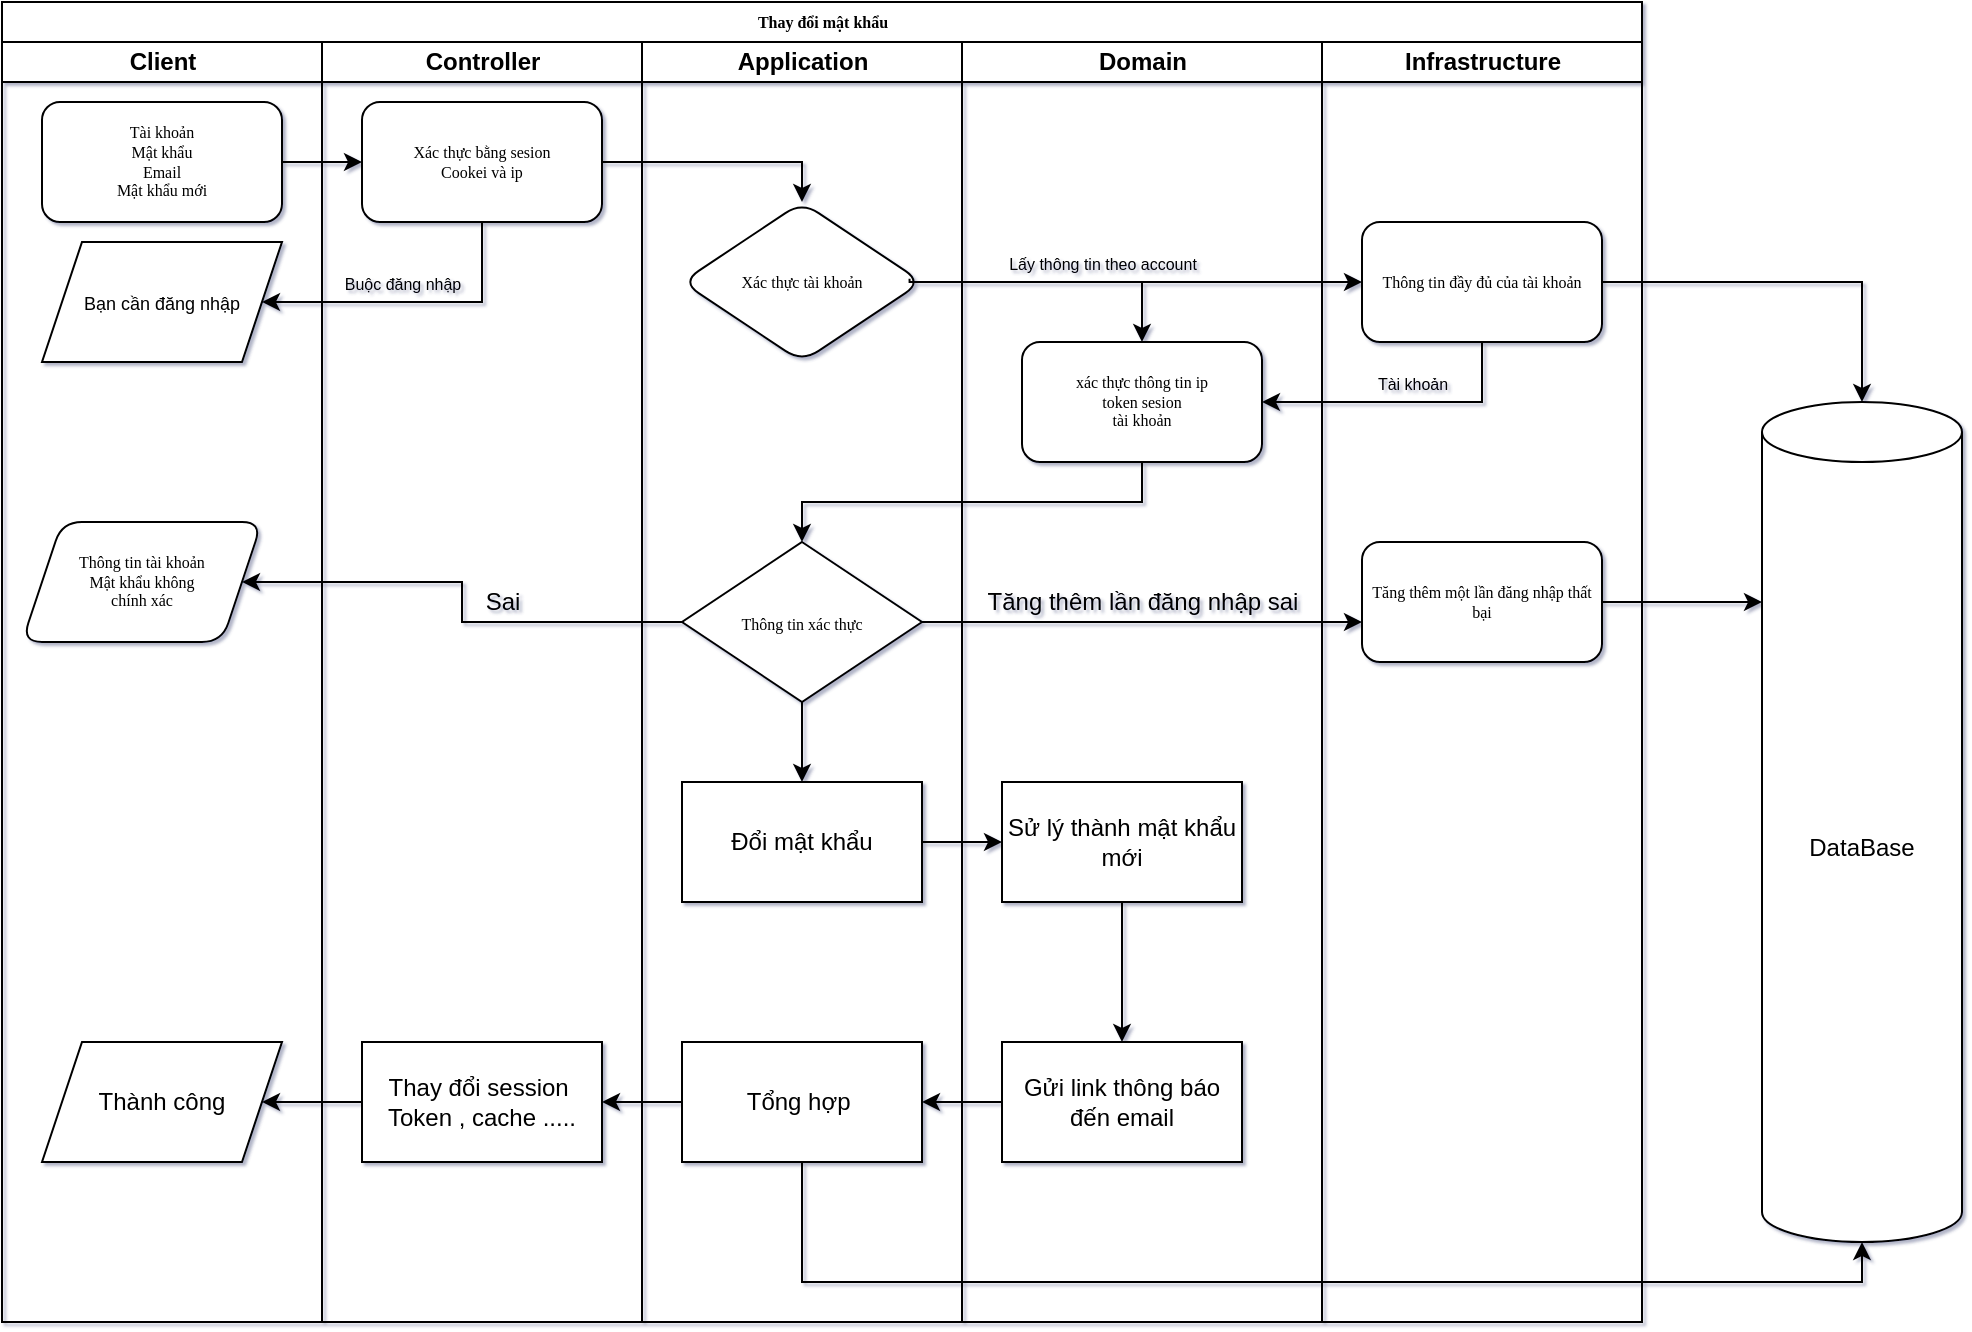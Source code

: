 <mxfile version="14.6.13" type="device"><diagram name="Page-1" id="74e2e168-ea6b-b213-b513-2b3c1d86103e"><mxGraphModel dx="1086" dy="534" grid="1" gridSize="10" guides="1" tooltips="1" connect="1" arrows="1" fold="1" page="0" pageScale="1" pageWidth="1100" pageHeight="850" background="none" math="0" shadow="1"><root><mxCell id="0"/><mxCell id="1" parent="0"/><mxCell id="77e6c97f196da883-1" value="Thay đổi mật khẩu" style="swimlane;html=1;childLayout=stackLayout;startSize=20;rounded=0;shadow=0;labelBackgroundColor=none;strokeWidth=1;fontFamily=Verdana;fontSize=8;align=center;" parent="1" vertex="1"><mxGeometry x="70" y="40" width="820" height="660" as="geometry"/></mxCell><mxCell id="77e6c97f196da883-2" value="Client" style="swimlane;html=1;startSize=20;" parent="77e6c97f196da883-1" vertex="1"><mxGeometry y="20" width="160" height="640" as="geometry"/></mxCell><mxCell id="77e6c97f196da883-8" value="Tài khoản&lt;br&gt;Mật khẩu&lt;br&gt;Email&lt;br&gt;Mật khẩu mới" style="rounded=1;whiteSpace=wrap;html=1;shadow=0;labelBackgroundColor=none;strokeWidth=1;fontFamily=Verdana;fontSize=8;align=center;" parent="77e6c97f196da883-2" vertex="1"><mxGeometry x="20" y="30" width="120" height="60" as="geometry"/></mxCell><mxCell id="vxIS1u82UBwyY_15Qmn8-8" value="&lt;font style=&quot;font-size: 9px&quot;&gt;Bạn cần đăng nhập&lt;/font&gt;" style="shape=parallelogram;perimeter=parallelogramPerimeter;whiteSpace=wrap;html=1;fixedSize=1;" parent="77e6c97f196da883-2" vertex="1"><mxGeometry x="20" y="100" width="120" height="60" as="geometry"/></mxCell><mxCell id="vxIS1u82UBwyY_15Qmn8-18" value="Thông tin tài khoản&lt;br&gt;Mật khẩu không &lt;br&gt;chính xác" style="shape=parallelogram;perimeter=parallelogramPerimeter;whiteSpace=wrap;html=1;fixedSize=1;rounded=1;shadow=0;fontFamily=Verdana;fontSize=8;strokeWidth=1;" parent="77e6c97f196da883-2" vertex="1"><mxGeometry x="10" y="240" width="120" height="60" as="geometry"/></mxCell><mxCell id="iSgD8IPnLr5aSRFzcsLa-37" value="Thành công" style="shape=parallelogram;perimeter=parallelogramPerimeter;whiteSpace=wrap;html=1;fixedSize=1;" parent="77e6c97f196da883-2" vertex="1"><mxGeometry x="20" y="500" width="120" height="60" as="geometry"/></mxCell><mxCell id="77e6c97f196da883-3" value="Controller" style="swimlane;html=1;startSize=20;" parent="77e6c97f196da883-1" vertex="1"><mxGeometry x="160" y="20" width="160" height="640" as="geometry"/></mxCell><mxCell id="vxIS1u82UBwyY_15Qmn8-4" value="Xác thực bằng sesion&lt;br&gt;Cookei và ip" style="whiteSpace=wrap;html=1;rounded=1;shadow=0;fontFamily=Verdana;fontSize=8;strokeWidth=1;" parent="77e6c97f196da883-3" vertex="1"><mxGeometry x="20" y="30" width="120" height="60" as="geometry"/></mxCell><mxCell id="iSgD8IPnLr5aSRFzcsLa-14" value="Sai" style="text;html=1;align=center;verticalAlign=middle;resizable=0;points=[];autosize=1;strokeColor=none;" parent="77e6c97f196da883-3" vertex="1"><mxGeometry x="75" y="270" width="30" height="20" as="geometry"/></mxCell><mxCell id="iSgD8IPnLr5aSRFzcsLa-35" value="Thay đổi session&amp;nbsp;&lt;br&gt;Token , cache ....." style="whiteSpace=wrap;html=1;" parent="77e6c97f196da883-3" vertex="1"><mxGeometry x="20" y="500" width="120" height="60" as="geometry"/></mxCell><mxCell id="77e6c97f196da883-4" value="Application" style="swimlane;html=1;startSize=20;" parent="77e6c97f196da883-1" vertex="1"><mxGeometry x="320" y="20" width="160" height="640" as="geometry"/></mxCell><mxCell id="vxIS1u82UBwyY_15Qmn8-9" value="Xác thực tài khoản" style="rhombus;whiteSpace=wrap;html=1;rounded=1;shadow=0;fontFamily=Verdana;fontSize=8;strokeWidth=1;" parent="77e6c97f196da883-4" vertex="1"><mxGeometry x="20" y="80" width="120" height="80" as="geometry"/></mxCell><mxCell id="iSgD8IPnLr5aSRFzcsLa-13" value="&lt;font face=&quot;verdana&quot;&gt;&lt;span style=&quot;font-size: 8px&quot;&gt;Thông tin xác thực&lt;/span&gt;&lt;/font&gt;" style="rhombus;whiteSpace=wrap;html=1;" parent="77e6c97f196da883-4" vertex="1"><mxGeometry x="20" y="250" width="120" height="80" as="geometry"/></mxCell><mxCell id="iSgD8IPnLr5aSRFzcsLa-20" value="Đổi mật khẩu" style="whiteSpace=wrap;html=1;" parent="77e6c97f196da883-4" vertex="1"><mxGeometry x="20" y="370" width="120" height="60" as="geometry"/></mxCell><mxCell id="iSgD8IPnLr5aSRFzcsLa-21" value="" style="edgeStyle=orthogonalEdgeStyle;rounded=0;orthogonalLoop=1;jettySize=auto;html=1;" parent="77e6c97f196da883-4" source="iSgD8IPnLr5aSRFzcsLa-13" target="iSgD8IPnLr5aSRFzcsLa-20" edge="1"><mxGeometry relative="1" as="geometry"/></mxCell><mxCell id="iSgD8IPnLr5aSRFzcsLa-29" value="Tổng hợp&amp;nbsp;" style="whiteSpace=wrap;html=1;" parent="77e6c97f196da883-4" vertex="1"><mxGeometry x="20" y="500" width="120" height="60" as="geometry"/></mxCell><mxCell id="77e6c97f196da883-6" value="Domain" style="swimlane;html=1;startSize=20;" parent="77e6c97f196da883-1" vertex="1"><mxGeometry x="480" y="20" width="180" height="640" as="geometry"/></mxCell><mxCell id="vxIS1u82UBwyY_15Qmn8-16" value="xác thực thông tin ip&lt;br&gt;token sesion&lt;br&gt;tài khoản" style="rounded=1;whiteSpace=wrap;html=1;shadow=0;fontFamily=Verdana;fontSize=8;strokeWidth=1;" parent="77e6c97f196da883-6" vertex="1"><mxGeometry x="30" y="150" width="120" height="60" as="geometry"/></mxCell><mxCell id="iSgD8IPnLr5aSRFzcsLa-23" value="Sử lý thành mật khẩu mới" style="whiteSpace=wrap;html=1;" parent="77e6c97f196da883-6" vertex="1"><mxGeometry x="20" y="370" width="120" height="60" as="geometry"/></mxCell><mxCell id="iSgD8IPnLr5aSRFzcsLa-27" value="Gửi link thông báo đến email" style="whiteSpace=wrap;html=1;" parent="77e6c97f196da883-6" vertex="1"><mxGeometry x="20" y="500" width="120" height="60" as="geometry"/></mxCell><mxCell id="iSgD8IPnLr5aSRFzcsLa-28" value="" style="edgeStyle=orthogonalEdgeStyle;rounded=0;orthogonalLoop=1;jettySize=auto;html=1;" parent="77e6c97f196da883-6" source="iSgD8IPnLr5aSRFzcsLa-23" target="iSgD8IPnLr5aSRFzcsLa-27" edge="1"><mxGeometry relative="1" as="geometry"/></mxCell><mxCell id="77e6c97f196da883-7" value="Infrastructure" style="swimlane;html=1;startSize=20;" parent="77e6c97f196da883-1" vertex="1"><mxGeometry x="660" y="20" width="160" height="640" as="geometry"/></mxCell><mxCell id="vxIS1u82UBwyY_15Qmn8-11" value="Thông tin đầy đủ của tài khoản" style="rounded=1;whiteSpace=wrap;html=1;shadow=0;fontFamily=Verdana;fontSize=8;strokeWidth=1;" parent="77e6c97f196da883-7" vertex="1"><mxGeometry x="20" y="90" width="120" height="60" as="geometry"/></mxCell><mxCell id="iSgD8IPnLr5aSRFzcsLa-8" value="Tăng thêm một lần đăng nhập thất bại" style="rounded=1;whiteSpace=wrap;html=1;shadow=0;fontFamily=Verdana;fontSize=8;strokeWidth=1;" parent="77e6c97f196da883-7" vertex="1"><mxGeometry x="20" y="250" width="120" height="60" as="geometry"/></mxCell><mxCell id="iSgD8IPnLr5aSRFzcsLa-19" value="&lt;font style=&quot;font-size: 8px&quot;&gt;Tài khoản&lt;/font&gt;" style="text;html=1;align=center;verticalAlign=middle;resizable=0;points=[];autosize=1;strokeColor=none;" parent="77e6c97f196da883-7" vertex="1"><mxGeometry x="20" y="160" width="50" height="20" as="geometry"/></mxCell><mxCell id="vxIS1u82UBwyY_15Qmn8-5" value="" style="edgeStyle=orthogonalEdgeStyle;rounded=0;orthogonalLoop=1;jettySize=auto;html=1;" parent="77e6c97f196da883-1" source="77e6c97f196da883-8" target="vxIS1u82UBwyY_15Qmn8-4" edge="1"><mxGeometry relative="1" as="geometry"/></mxCell><mxCell id="vxIS1u82UBwyY_15Qmn8-7" value="" style="edgeStyle=orthogonalEdgeStyle;rounded=0;orthogonalLoop=1;jettySize=auto;html=1;entryX=1;entryY=0.5;entryDx=0;entryDy=0;" parent="77e6c97f196da883-1" source="vxIS1u82UBwyY_15Qmn8-4" target="vxIS1u82UBwyY_15Qmn8-8" edge="1"><mxGeometry relative="1" as="geometry"><mxPoint x="140" y="150.029" as="targetPoint"/><Array as="points"><mxPoint x="240" y="150"/></Array></mxGeometry></mxCell><mxCell id="vxIS1u82UBwyY_15Qmn8-10" value="" style="edgeStyle=orthogonalEdgeStyle;rounded=0;orthogonalLoop=1;jettySize=auto;html=1;entryX=0.5;entryY=0;entryDx=0;entryDy=0;" parent="77e6c97f196da883-1" source="vxIS1u82UBwyY_15Qmn8-4" target="vxIS1u82UBwyY_15Qmn8-9" edge="1"><mxGeometry relative="1" as="geometry"><Array as="points"><mxPoint x="400" y="80"/></Array></mxGeometry></mxCell><mxCell id="vxIS1u82UBwyY_15Qmn8-12" value="" style="edgeStyle=orthogonalEdgeStyle;rounded=0;orthogonalLoop=1;jettySize=auto;html=1;" parent="77e6c97f196da883-1" source="vxIS1u82UBwyY_15Qmn8-9" target="vxIS1u82UBwyY_15Qmn8-11" edge="1"><mxGeometry relative="1" as="geometry"/></mxCell><mxCell id="vxIS1u82UBwyY_15Qmn8-15" style="edgeStyle=orthogonalEdgeStyle;rounded=0;orthogonalLoop=1;jettySize=auto;html=1;entryX=0.5;entryY=0;entryDx=0;entryDy=0;exitX=0.948;exitY=0.48;exitDx=0;exitDy=0;exitPerimeter=0;" parent="77e6c97f196da883-1" source="vxIS1u82UBwyY_15Qmn8-9" target="vxIS1u82UBwyY_15Qmn8-16" edge="1"><mxGeometry relative="1" as="geometry"><mxPoint x="570" y="160" as="targetPoint"/><Array as="points"><mxPoint x="454" y="140"/><mxPoint x="570" y="140"/></Array></mxGeometry></mxCell><mxCell id="vxIS1u82UBwyY_15Qmn8-19" value="" style="edgeStyle=orthogonalEdgeStyle;rounded=0;orthogonalLoop=1;jettySize=auto;html=1;exitX=0;exitY=0.5;exitDx=0;exitDy=0;entryX=1;entryY=0.5;entryDx=0;entryDy=0;" parent="77e6c97f196da883-1" source="iSgD8IPnLr5aSRFzcsLa-13" target="vxIS1u82UBwyY_15Qmn8-18" edge="1"><mxGeometry relative="1" as="geometry"><Array as="points"><mxPoint x="230" y="310"/><mxPoint x="230" y="290"/></Array></mxGeometry></mxCell><mxCell id="iSgD8IPnLr5aSRFzcsLa-1" style="edgeStyle=orthogonalEdgeStyle;rounded=0;orthogonalLoop=1;jettySize=auto;html=1;entryX=0.5;entryY=0;entryDx=0;entryDy=0;" parent="77e6c97f196da883-1" source="vxIS1u82UBwyY_15Qmn8-16" target="iSgD8IPnLr5aSRFzcsLa-13" edge="1"><mxGeometry relative="1" as="geometry"><mxPoint x="400" y="270" as="targetPoint"/><Array as="points"><mxPoint x="570" y="250"/><mxPoint x="400" y="250"/></Array></mxGeometry></mxCell><mxCell id="iSgD8IPnLr5aSRFzcsLa-9" value="" style="edgeStyle=orthogonalEdgeStyle;rounded=0;orthogonalLoop=1;jettySize=auto;html=1;" parent="77e6c97f196da883-1" source="iSgD8IPnLr5aSRFzcsLa-13" target="iSgD8IPnLr5aSRFzcsLa-8" edge="1"><mxGeometry relative="1" as="geometry"><mxPoint x="470" y="300" as="sourcePoint"/><Array as="points"><mxPoint x="610" y="310"/><mxPoint x="610" y="310"/></Array></mxGeometry></mxCell><mxCell id="iSgD8IPnLr5aSRFzcsLa-12" style="edgeStyle=orthogonalEdgeStyle;rounded=0;orthogonalLoop=1;jettySize=auto;html=1;entryX=1;entryY=0.5;entryDx=0;entryDy=0;" parent="77e6c97f196da883-1" source="vxIS1u82UBwyY_15Qmn8-11" target="vxIS1u82UBwyY_15Qmn8-16" edge="1"><mxGeometry relative="1" as="geometry"><Array as="points"><mxPoint x="740" y="200"/></Array></mxGeometry></mxCell><mxCell id="iSgD8IPnLr5aSRFzcsLa-24" value="" style="edgeStyle=orthogonalEdgeStyle;rounded=0;orthogonalLoop=1;jettySize=auto;html=1;" parent="77e6c97f196da883-1" source="iSgD8IPnLr5aSRFzcsLa-20" target="iSgD8IPnLr5aSRFzcsLa-23" edge="1"><mxGeometry relative="1" as="geometry"/></mxCell><mxCell id="iSgD8IPnLr5aSRFzcsLa-30" value="" style="edgeStyle=orthogonalEdgeStyle;rounded=0;orthogonalLoop=1;jettySize=auto;html=1;" parent="77e6c97f196da883-1" source="iSgD8IPnLr5aSRFzcsLa-27" target="iSgD8IPnLr5aSRFzcsLa-29" edge="1"><mxGeometry relative="1" as="geometry"/></mxCell><mxCell id="iSgD8IPnLr5aSRFzcsLa-36" value="" style="edgeStyle=orthogonalEdgeStyle;rounded=0;orthogonalLoop=1;jettySize=auto;html=1;" parent="77e6c97f196da883-1" source="iSgD8IPnLr5aSRFzcsLa-29" target="iSgD8IPnLr5aSRFzcsLa-35" edge="1"><mxGeometry relative="1" as="geometry"><Array as="points"><mxPoint x="310" y="550"/><mxPoint x="310" y="550"/></Array></mxGeometry></mxCell><mxCell id="iSgD8IPnLr5aSRFzcsLa-38" value="" style="edgeStyle=orthogonalEdgeStyle;rounded=0;orthogonalLoop=1;jettySize=auto;html=1;" parent="77e6c97f196da883-1" source="iSgD8IPnLr5aSRFzcsLa-35" target="iSgD8IPnLr5aSRFzcsLa-37" edge="1"><mxGeometry relative="1" as="geometry"/></mxCell><mxCell id="vxIS1u82UBwyY_15Qmn8-2" value="DataBase" style="shape=cylinder3;whiteSpace=wrap;html=1;boundedLbl=1;backgroundOutline=1;size=15;" parent="1" vertex="1"><mxGeometry x="950" y="240" width="100" height="420" as="geometry"/></mxCell><mxCell id="vxIS1u82UBwyY_15Qmn8-14" value="" style="edgeStyle=orthogonalEdgeStyle;rounded=0;orthogonalLoop=1;jettySize=auto;html=1;entryX=0.5;entryY=0;entryDx=0;entryDy=0;entryPerimeter=0;" parent="1" source="vxIS1u82UBwyY_15Qmn8-11" target="vxIS1u82UBwyY_15Qmn8-2" edge="1"><mxGeometry relative="1" as="geometry"><mxPoint x="950" y="180" as="targetPoint"/></mxGeometry></mxCell><mxCell id="iSgD8IPnLr5aSRFzcsLa-10" style="edgeStyle=orthogonalEdgeStyle;rounded=0;orthogonalLoop=1;jettySize=auto;html=1;" parent="1" source="iSgD8IPnLr5aSRFzcsLa-8" edge="1"><mxGeometry relative="1" as="geometry"><mxPoint x="950" y="340" as="targetPoint"/><Array as="points"><mxPoint x="950" y="340"/></Array></mxGeometry></mxCell><mxCell id="iSgD8IPnLr5aSRFzcsLa-15" value="Tăng thêm lần đăng nhập sai" style="text;html=1;align=center;verticalAlign=middle;resizable=0;points=[];autosize=1;strokeColor=none;" parent="1" vertex="1"><mxGeometry x="555" y="330" width="170" height="20" as="geometry"/></mxCell><mxCell id="iSgD8IPnLr5aSRFzcsLa-17" value="&lt;font style=&quot;font-size: 8px&quot;&gt;Buộc đăng nhập&lt;/font&gt;" style="text;html=1;align=center;verticalAlign=middle;resizable=0;points=[];autosize=1;strokeColor=none;" parent="1" vertex="1"><mxGeometry x="235" y="170" width="70" height="20" as="geometry"/></mxCell><mxCell id="iSgD8IPnLr5aSRFzcsLa-18" value="&lt;font style=&quot;font-size: 8px&quot;&gt;Lấy thông tin theo account&lt;/font&gt;" style="text;html=1;align=center;verticalAlign=middle;resizable=0;points=[];autosize=1;strokeColor=none;" parent="1" vertex="1"><mxGeometry x="565" y="160" width="110" height="20" as="geometry"/></mxCell><mxCell id="iSgD8IPnLr5aSRFzcsLa-31" style="edgeStyle=orthogonalEdgeStyle;rounded=0;orthogonalLoop=1;jettySize=auto;html=1;exitX=0.5;exitY=1;exitDx=0;exitDy=0;entryX=0.5;entryY=1;entryDx=0;entryDy=0;entryPerimeter=0;" parent="1" source="iSgD8IPnLr5aSRFzcsLa-29" target="vxIS1u82UBwyY_15Qmn8-2" edge="1"><mxGeometry relative="1" as="geometry"><mxPoint x="1000" y="665" as="targetPoint"/><Array as="points"><mxPoint x="470" y="680"/><mxPoint x="1000" y="680"/></Array></mxGeometry></mxCell></root></mxGraphModel></diagram></mxfile>
